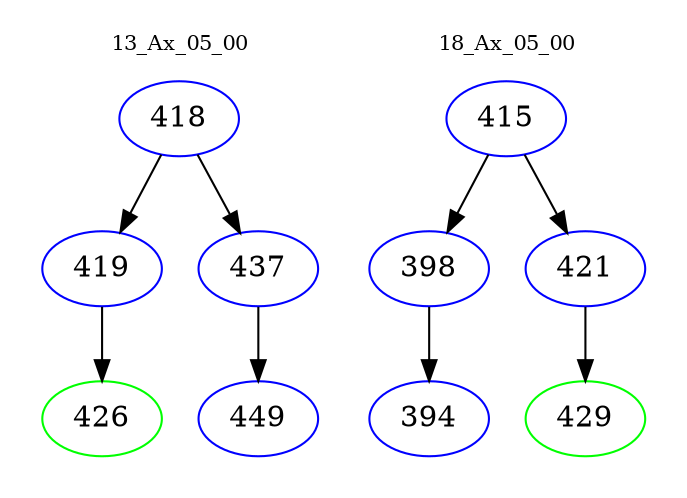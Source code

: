 digraph{
subgraph cluster_0 {
color = white
label = "13_Ax_05_00";
fontsize=10;
T0_418 [label="418", color="blue"]
T0_418 -> T0_419 [color="black"]
T0_419 [label="419", color="blue"]
T0_419 -> T0_426 [color="black"]
T0_426 [label="426", color="green"]
T0_418 -> T0_437 [color="black"]
T0_437 [label="437", color="blue"]
T0_437 -> T0_449 [color="black"]
T0_449 [label="449", color="blue"]
}
subgraph cluster_1 {
color = white
label = "18_Ax_05_00";
fontsize=10;
T1_415 [label="415", color="blue"]
T1_415 -> T1_398 [color="black"]
T1_398 [label="398", color="blue"]
T1_398 -> T1_394 [color="black"]
T1_394 [label="394", color="blue"]
T1_415 -> T1_421 [color="black"]
T1_421 [label="421", color="blue"]
T1_421 -> T1_429 [color="black"]
T1_429 [label="429", color="green"]
}
}
